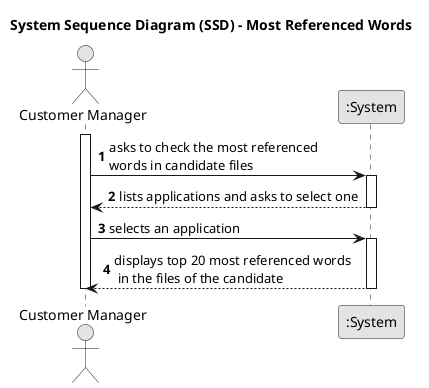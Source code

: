 @startuml
skinparam monochrome true
skinparam packageStyle rectangle
skinparam shadowing false

title System Sequence Diagram (SSD) - Most Referenced Words

autonumber

actor "Customer Manager" as CMAN
participant ":System" as System

activate CMAN

    CMAN -> System:  asks to check the most referenced \nwords in candidate files
    activate System

        System --> CMAN : lists applications and asks to select one
    deactivate System

    CMAN -> System: selects an application
    activate System

        System --> CMAN : displays top 20 most referenced words \n in the files of the candidate
    deactivate System

deactivate CMAN

@enduml